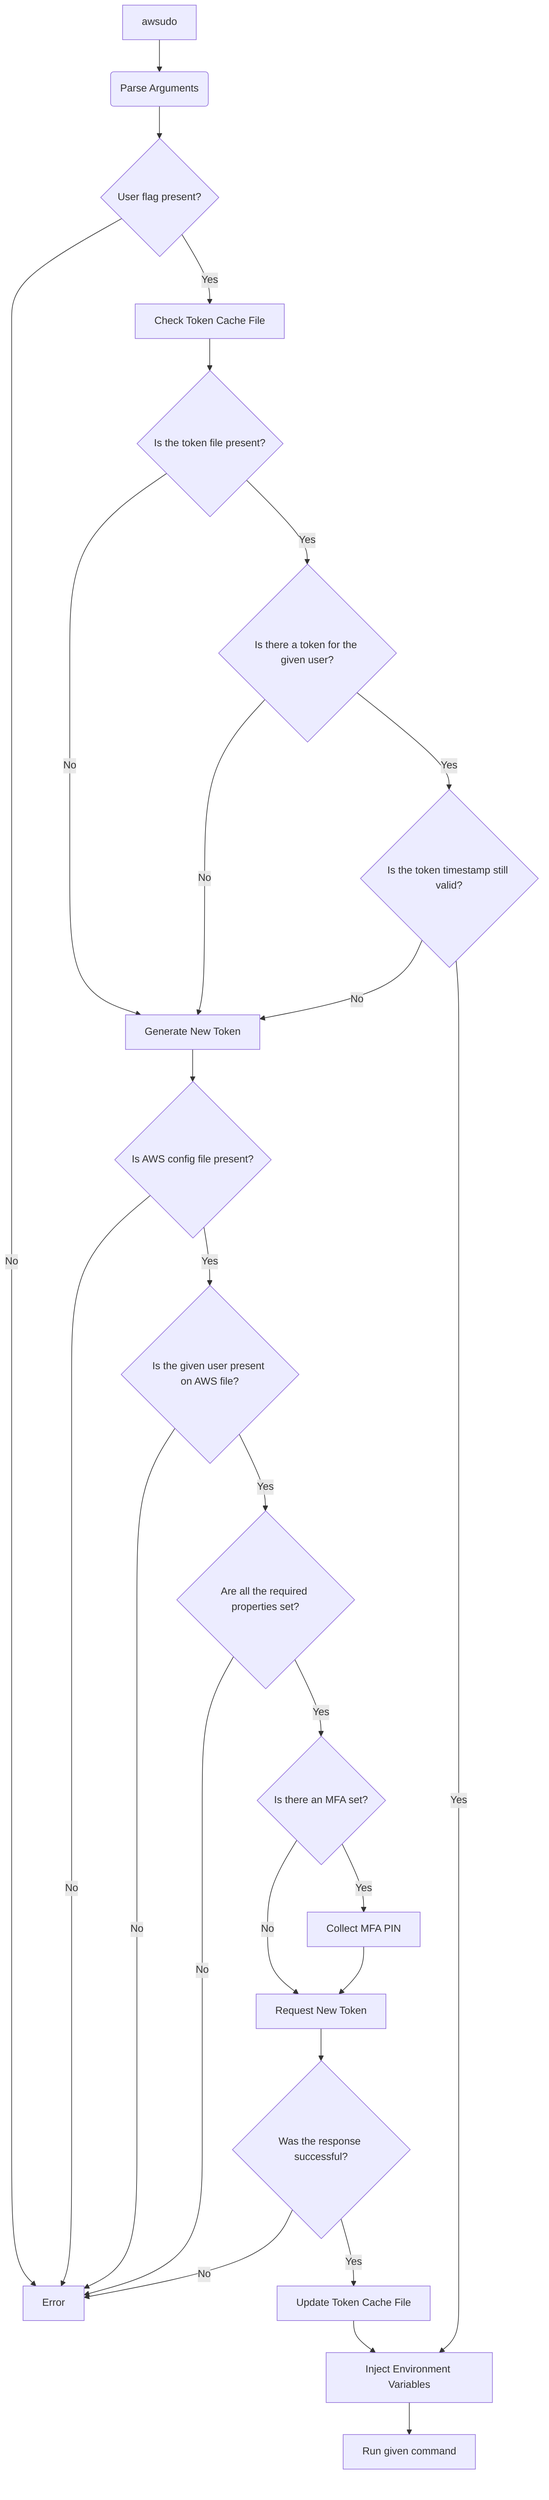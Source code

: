 graph TD
  error[Error]
  check_token[Check Token Cache File]
  generate_token[Generate New Token]
  request_new_token[Request New Token]
  collect_mfa_pin[Collect MFA PIN]
  update_token_cache[Update Token Cache File]
  inject_env[Inject Environment Variables]
  run_command[Run given command]
  main[awsudo] --> cli_parser(Parse Arguments)
  cli_parser --> user_validation{User flag present?}
  user_validation -->|No| error
  user_validation -->|Yes| check_token
  check_token --> token_file_validation{Is the token file present?}
  token_file_validation -->|No| generate_token
  token_file_validation -->|Yes| token_file_user_validation{Is there a token for the given user?}
  token_file_user_validation -->|No| generate_token
  token_file_user_validation -->|Yes| token_file_timestamp_validation{Is the token timestamp still valid?}
  token_file_timestamp_validation -->|No| generate_token
  token_file_timestamp_validation -->|Yes| inject_env
  inject_env --> run_command
  generate_token --> aws_file_present{Is AWS config file present?}
  aws_file_present -->|No| error
  aws_file_present -->|Yes| aws_file_user{Is the given user present on AWS file?}
  aws_file_user -->|No| error
  aws_file_user -->|Yes| aws_file_user_properties{Are all the required properties set?}
  aws_file_user_properties --> |No| error
  aws_file_user_properties --> |Yes| aws_file_user_mfa{Is there an MFA set?}
  aws_file_user_mfa -->|No| request_new_token
  aws_file_user_mfa -->|Yes| collect_mfa_pin
  collect_mfa_pin --> request_new_token
  request_new_token --> request_new_token_response{Was the response successful?}
  request_new_token_response -->|No| error
  request_new_token_response -->|Yes| update_token_cache
  update_token_cache --> inject_env